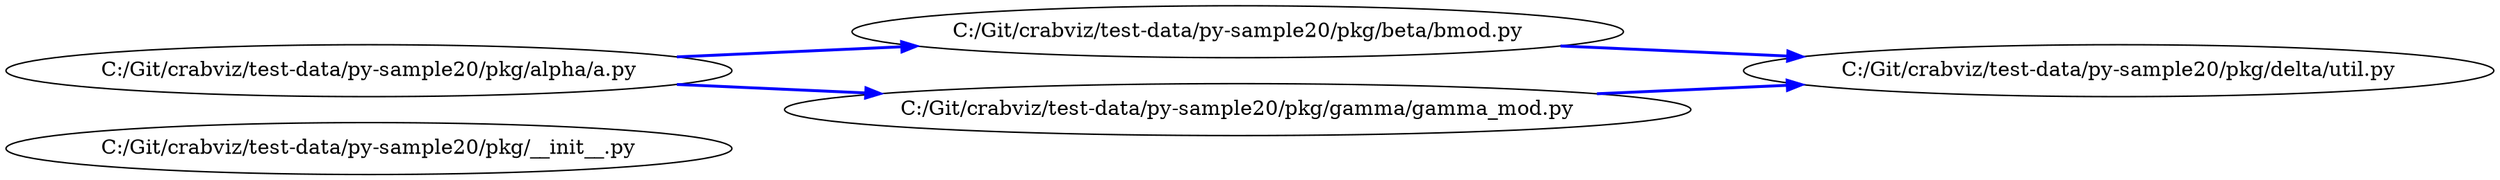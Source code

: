 digraph G {
  rankdir=LR;
  splines=true;
  overlap=false;
  "C:/Git/crabviz/test-data/py-sample20/pkg/__init__.py"
  "C:/Git/crabviz/test-data/py-sample20/pkg/alpha/a.py"
  "C:/Git/crabviz/test-data/py-sample20/pkg/beta/bmod.py"
  "C:/Git/crabviz/test-data/py-sample20/pkg/delta/util.py"
  "C:/Git/crabviz/test-data/py-sample20/pkg/gamma/gamma_mod.py"

  "C:/Git/crabviz/test-data/py-sample20/pkg/alpha/a.py" -> "C:/Git/crabviz/test-data/py-sample20/pkg/beta/bmod.py" [color=blue,penwidth=2]
  "C:/Git/crabviz/test-data/py-sample20/pkg/alpha/a.py" -> "C:/Git/crabviz/test-data/py-sample20/pkg/gamma/gamma_mod.py" [color=blue,penwidth=2]
  "C:/Git/crabviz/test-data/py-sample20/pkg/beta/bmod.py" -> "C:/Git/crabviz/test-data/py-sample20/pkg/delta/util.py" [color=blue,penwidth=2]
  "C:/Git/crabviz/test-data/py-sample20/pkg/gamma/gamma_mod.py" -> "C:/Git/crabviz/test-data/py-sample20/pkg/delta/util.py" [color=blue,penwidth=2]
}
